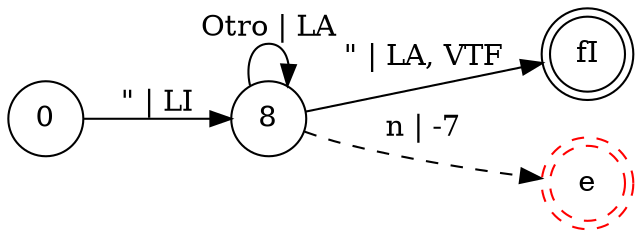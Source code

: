 digraph DFA {
    rankdir = LR;
    node [shape = circle;];
    fI [shape = doublecircle;];
    eS [shape = doublecircle;style = dashed;color = red;label = "e";];
    
    0 -> 8 [label = "\" | LI";];
    8 -> 8 [label = "Otro | LA";];
    8 -> fI [label = "\" | LA, VTF";];
    8 -> eS [label = "n | -7"; style = dashed;];
}